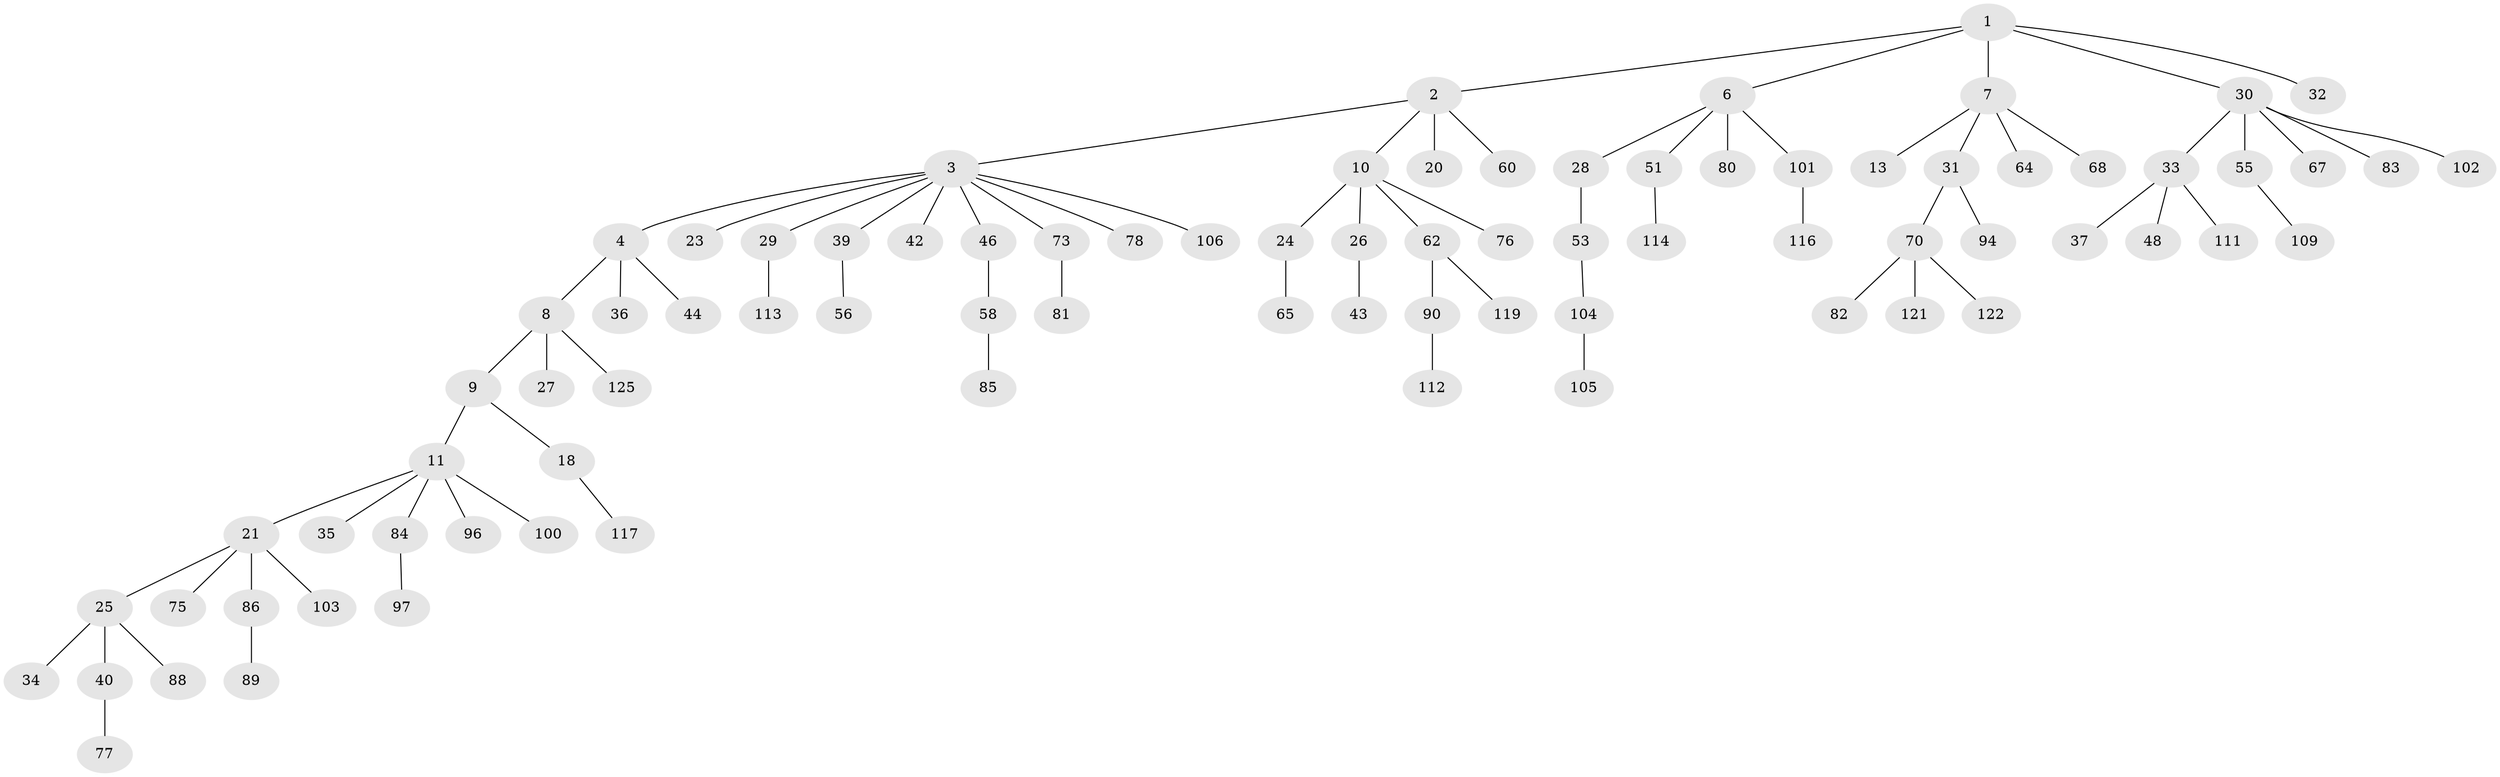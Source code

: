 // original degree distribution, {4: 0.072, 6: 0.008, 5: 0.04, 2: 0.264, 7: 0.016, 1: 0.496, 3: 0.104}
// Generated by graph-tools (version 1.1) at 2025/42/03/06/25 10:42:04]
// undirected, 84 vertices, 83 edges
graph export_dot {
graph [start="1"]
  node [color=gray90,style=filled];
  1 [super="+19"];
  2 [super="+41"];
  3 [super="+14"];
  4 [super="+5"];
  6 [super="+17"];
  7 [super="+12"];
  8 [super="+107"];
  9 [super="+15"];
  10 [super="+16"];
  11 [super="+98"];
  13 [super="+57"];
  18 [super="+22"];
  20 [super="+59"];
  21 [super="+49"];
  23;
  24 [super="+61"];
  25 [super="+38"];
  26 [super="+74"];
  27 [super="+54"];
  28;
  29 [super="+52"];
  30 [super="+66"];
  31 [super="+63"];
  32 [super="+87"];
  33 [super="+45"];
  34 [super="+69"];
  35;
  36 [super="+50"];
  37 [super="+99"];
  39 [super="+93"];
  40 [super="+91"];
  42 [super="+71"];
  43;
  44 [super="+47"];
  46;
  48;
  51;
  53 [super="+79"];
  55;
  56;
  58 [super="+72"];
  60;
  62 [super="+120"];
  64 [super="+115"];
  65;
  67;
  68 [super="+123"];
  70 [super="+92"];
  73 [super="+108"];
  75 [super="+118"];
  76;
  77;
  78;
  80;
  81;
  82;
  83;
  84;
  85;
  86 [super="+95"];
  88;
  89;
  90 [super="+110"];
  94;
  96;
  97;
  100;
  101;
  102;
  103;
  104;
  105;
  106;
  109 [super="+124"];
  111;
  112;
  113;
  114;
  116;
  117;
  119;
  121;
  122;
  125;
  1 -- 2;
  1 -- 6;
  1 -- 7;
  1 -- 32;
  1 -- 30;
  2 -- 3;
  2 -- 10;
  2 -- 20;
  2 -- 60;
  3 -- 4;
  3 -- 39;
  3 -- 106;
  3 -- 23;
  3 -- 78;
  3 -- 73;
  3 -- 42;
  3 -- 29;
  3 -- 46;
  4 -- 8;
  4 -- 36;
  4 -- 44;
  6 -- 51;
  6 -- 80;
  6 -- 28;
  6 -- 101;
  7 -- 31;
  7 -- 64;
  7 -- 68;
  7 -- 13;
  8 -- 9;
  8 -- 27;
  8 -- 125;
  9 -- 11;
  9 -- 18;
  10 -- 24;
  10 -- 26;
  10 -- 76;
  10 -- 62;
  11 -- 21;
  11 -- 35;
  11 -- 84;
  11 -- 96;
  11 -- 100;
  18 -- 117;
  21 -- 25;
  21 -- 75;
  21 -- 86;
  21 -- 103;
  24 -- 65;
  25 -- 34;
  25 -- 88;
  25 -- 40;
  26 -- 43;
  28 -- 53;
  29 -- 113;
  30 -- 33;
  30 -- 55;
  30 -- 67;
  30 -- 102;
  30 -- 83;
  31 -- 70;
  31 -- 94;
  33 -- 37;
  33 -- 48;
  33 -- 111;
  39 -- 56;
  40 -- 77;
  46 -- 58;
  51 -- 114;
  53 -- 104;
  55 -- 109;
  58 -- 85;
  62 -- 90;
  62 -- 119;
  70 -- 82;
  70 -- 121;
  70 -- 122;
  73 -- 81;
  84 -- 97;
  86 -- 89;
  90 -- 112;
  101 -- 116;
  104 -- 105;
}

